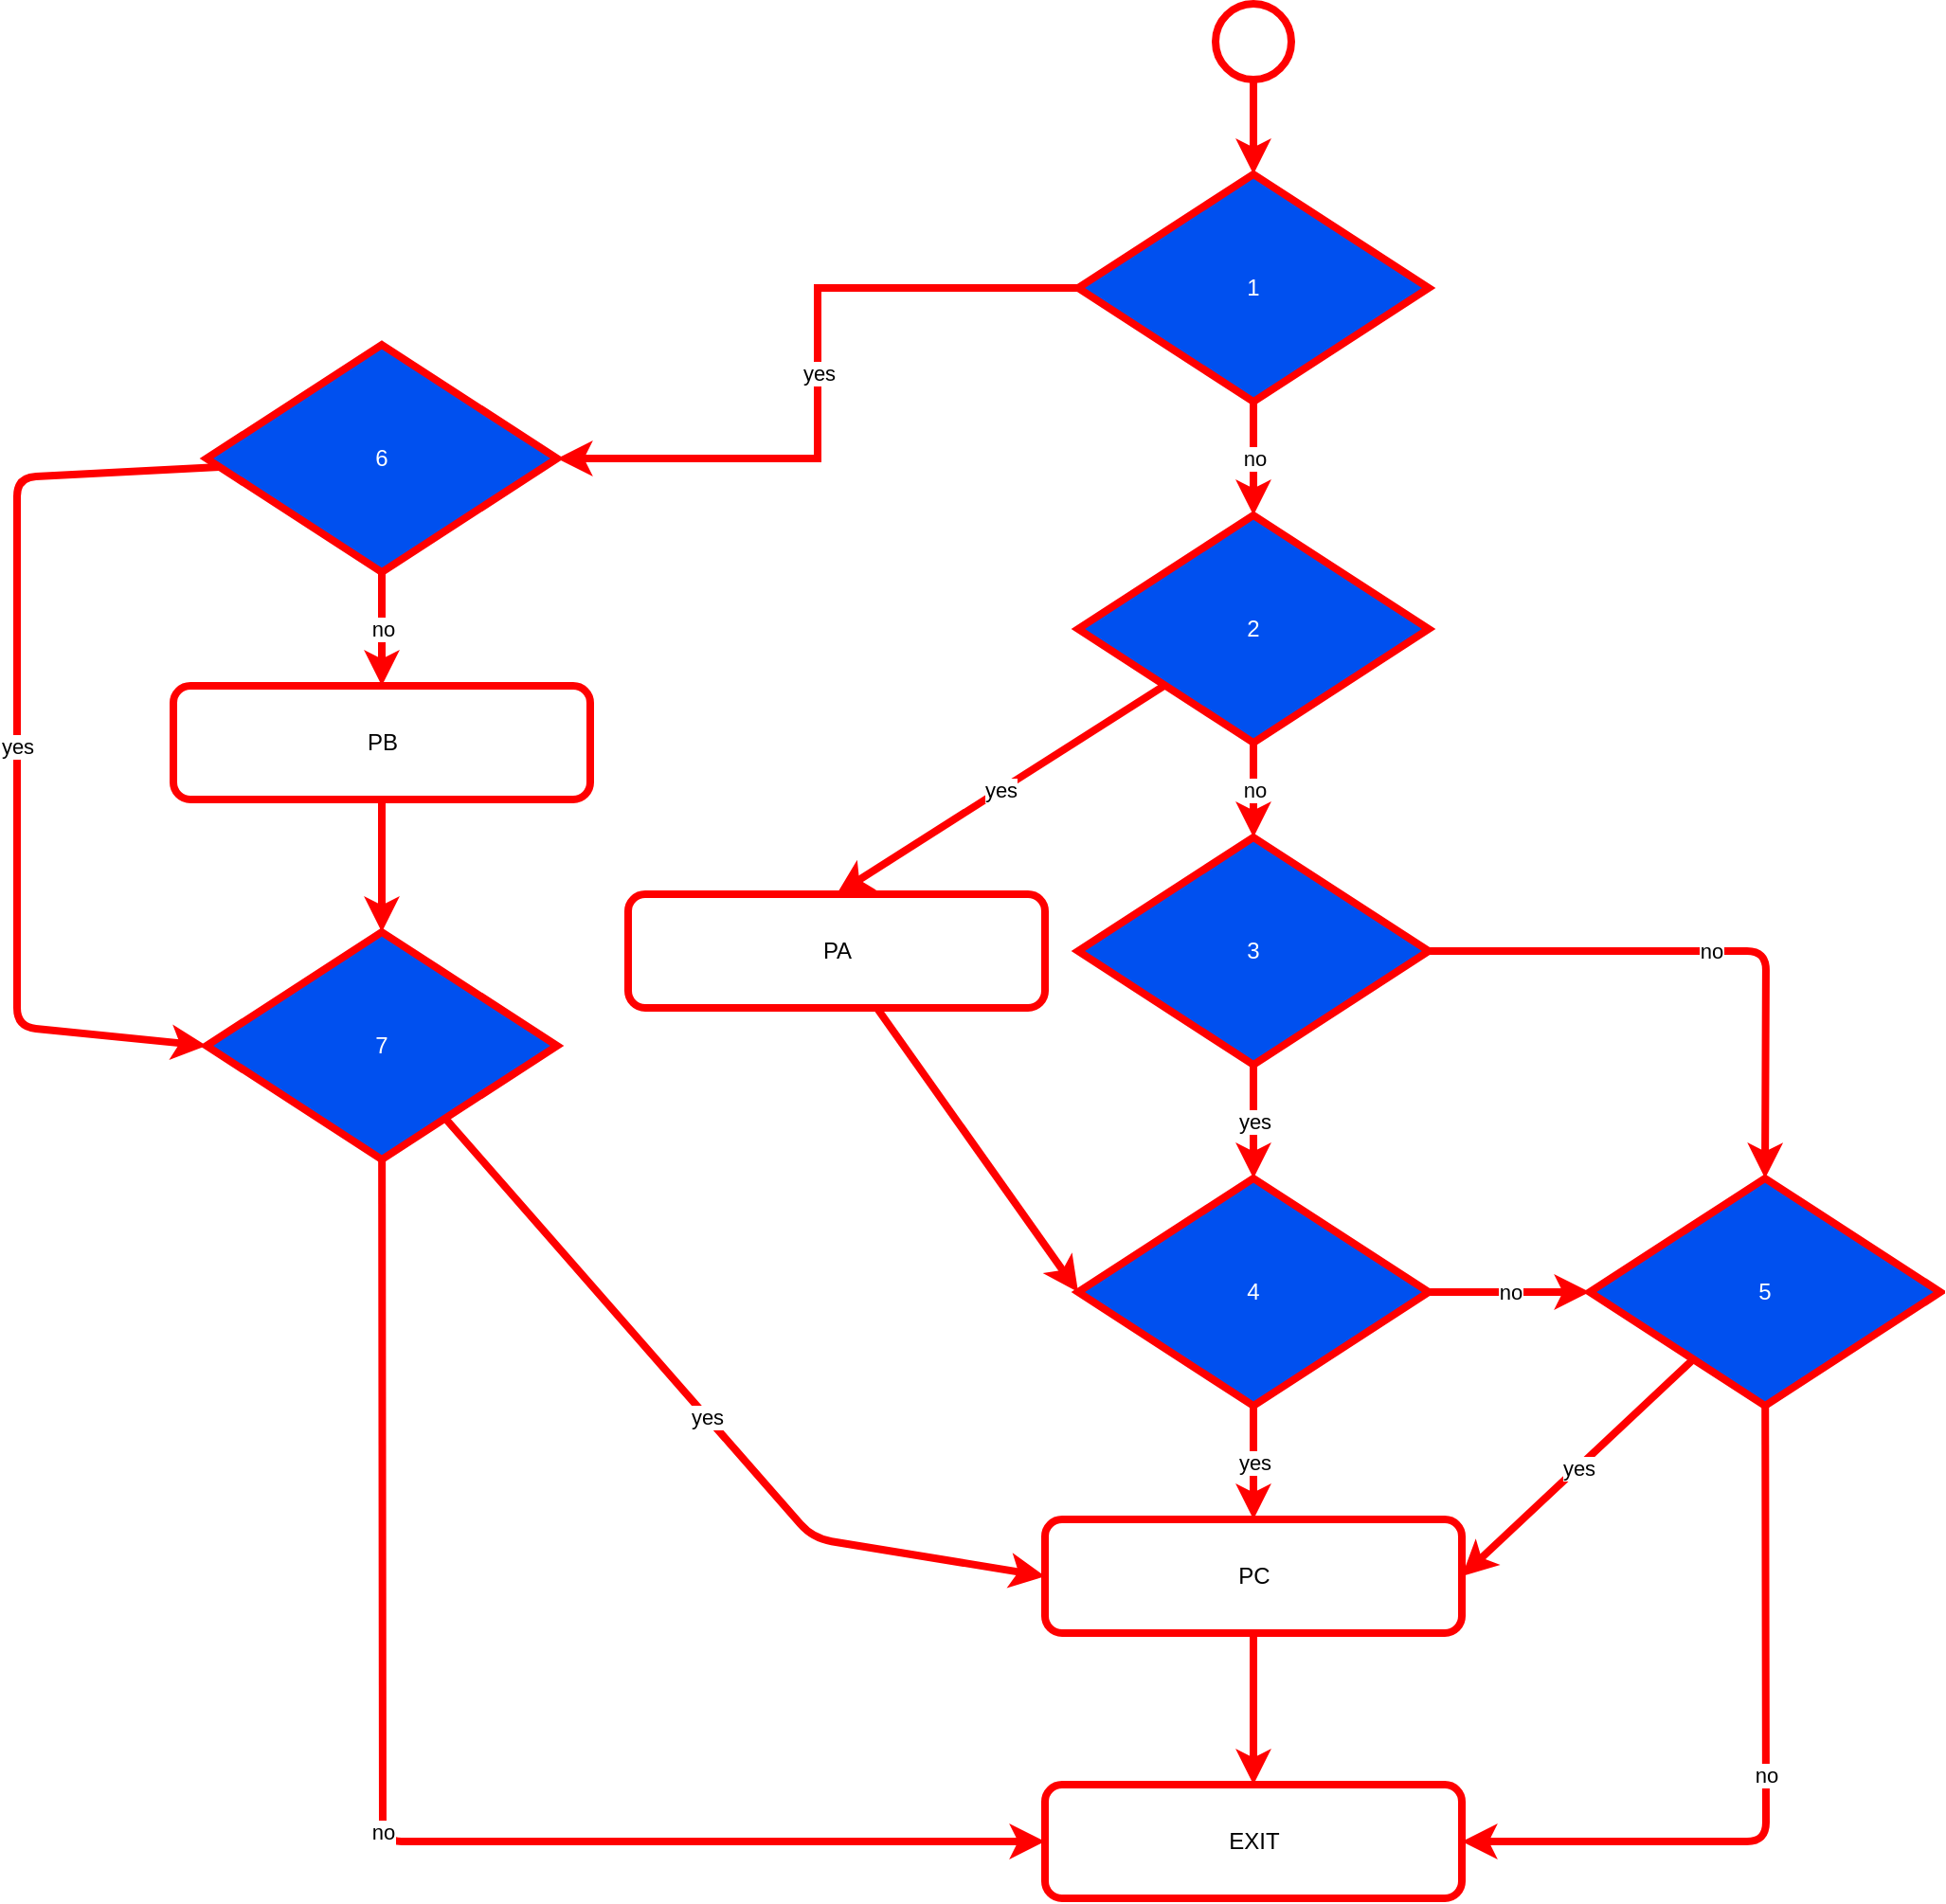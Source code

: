 <?xml version='1.0' encoding='utf-8'?>
<mxfile version="26.0.9">
  <diagram id="cO7jFfkOg7ThRzreBeMR" name="Page-1">
    <mxGraphModel dx="2284" dy="836" grid="1" gridSize="10" guides="1" tooltips="1" connect="1" arrows="1" fold="1" page="1" pageScale="1" pageWidth="850" pageHeight="1100" math="0" shadow="0">
      <root>
        <mxCell id="0" style="" />
        <mxCell id="1" parent="0" style="" />
        <mxCell id="2" style="edgeStyle=none;html=1;exitX=0.5;exitY=1;exitDx=0;exitDy=0;entryX=0.5;entryY=0;entryDx=0;entryDy=0;strokeColor=#FF0000;strokeWidth=4;" parent="1" source="10" target="7" edge="1">
          <mxGeometry relative="1" as="geometry">
            <mxPoint x="350" y="230" as="sourcePoint" />
            <mxPoint x="420" y="130" as="targetPoint" />
          </mxGeometry>
        </mxCell>
        <mxCell id="13" value="no" style="edgeStyle=none;html=1;strokeColor=#FF0000;strokeWidth=4;" parent="1" source="7" target="12" edge="1">
          <mxGeometry relative="1" as="geometry" />
        </mxCell>
        <mxCell id="e20JTyUjlTbS0Y7-oMpP-48" value="yes" style="edgeStyle=orthogonalEdgeStyle;rounded=0;orthogonalLoop=1;jettySize=auto;html=1;strokeColor=#FF0000;strokeWidth=4;" parent="1" source="7" target="21" edge="1">
          <mxGeometry relative="1" as="geometry" />
        </mxCell>
        <mxCell id="7" value="1" style="rhombus;whiteSpace=wrap;html=1;fillColor=#0050ef;fontColor=#ffffff;strokeColor=#FF0000;strokeWidth=4;" parent="1" vertex="1">
          <mxGeometry x="400" y="170" width="185" height="120" as="geometry" />
        </mxCell>
        <mxCell id="10" value="" style="ellipse;whiteSpace=wrap;html=1;aspect=fixed;strokeColor=#FF0000;strokeWidth=4;" parent="1" vertex="1">
          <mxGeometry x="472.5" y="80" width="40" height="40" as="geometry" />
        </mxCell>
        <mxCell id="26" value="" style="edgeStyle=none;html=1;strokeColor=#FF0000;strokeWidth=4;" parent="1" source="11" target="24" edge="1">
          <mxGeometry relative="1" as="geometry" />
        </mxCell>
        <mxCell id="11" value="PB" style="rounded=1;whiteSpace=wrap;html=1;strokeColor=#FF0000;strokeWidth=4;" parent="1" vertex="1">
          <mxGeometry x="-77.5" y="440" width="220" height="60" as="geometry" />
        </mxCell>
        <mxCell id="20" value="no" style="edgeStyle=none;html=1;strokeColor=#FF0000;strokeWidth=4;" parent="1" source="12" target="14" edge="1">
          <mxGeometry relative="1" as="geometry" />
        </mxCell>
        <mxCell id="28" value="yes" style="edgeStyle=none;html=1;entryX=0.5;entryY=0;entryDx=0;entryDy=0;strokeColor=#FF0000;strokeWidth=4;" parent="1" source="12" target="27" edge="1">
          <mxGeometry relative="1" as="geometry" />
        </mxCell>
        <mxCell id="12" value="2" style="rhombus;whiteSpace=wrap;html=1;fillColor=#0050ef;fontColor=#ffffff;strokeColor=#FF0000;strokeWidth=4;" parent="1" vertex="1">
          <mxGeometry x="400" y="350" width="185" height="120" as="geometry" />
        </mxCell>
        <mxCell id="18" value="no" style="edgeStyle=none;html=1;exitX=1;exitY=0.5;exitDx=0;exitDy=0;entryX=0.5;entryY=0;entryDx=0;entryDy=0;strokeColor=#FF0000;strokeWidth=4;" parent="1" source="14" target="16" edge="1">
          <mxGeometry relative="1" as="geometry">
            <Array as="points">
              <mxPoint x="763" y="580" />
            </Array>
          </mxGeometry>
        </mxCell>
        <mxCell id="19" value="yes" style="edgeStyle=none;html=1;strokeColor=#FF0000;strokeWidth=4;" parent="1" source="14" target="15" edge="1">
          <mxGeometry relative="1" as="geometry" />
        </mxCell>
        <mxCell id="14" value="3" style="rhombus;whiteSpace=wrap;html=1;fillColor=#0050ef;fontColor=#ffffff;strokeColor=#FF0000;strokeWidth=4;" parent="1" vertex="1">
          <mxGeometry x="400" y="520" width="185" height="120" as="geometry" />
        </mxCell>
        <mxCell id="17" value="no" style="edgeStyle=none;html=1;strokeColor=#FF0000;strokeWidth=4;" parent="1" source="15" target="16" edge="1">
          <mxGeometry relative="1" as="geometry" />
        </mxCell>
        <mxCell id="31" value="yes" style="edgeStyle=none;html=1;strokeColor=#FF0000;strokeWidth=4;" parent="1" source="15" target="30" edge="1">
          <mxGeometry relative="1" as="geometry" />
        </mxCell>
        <mxCell id="15" value="4" style="rhombus;whiteSpace=wrap;html=1;fillColor=#0050ef;fontColor=#ffffff;strokeColor=#FF0000;strokeWidth=4;" parent="1" vertex="1">
          <mxGeometry x="400" y="700" width="185" height="120" as="geometry" />
        </mxCell>
        <mxCell id="35" value="yes" style="edgeStyle=none;html=1;entryX=1;entryY=0.5;entryDx=0;entryDy=0;strokeColor=#FF0000;strokeWidth=4;" parent="1" source="16" target="30" edge="1">
          <mxGeometry relative="1" as="geometry" />
        </mxCell>
        <mxCell id="36" value="no" style="edgeStyle=none;html=1;entryX=1;entryY=0.5;entryDx=0;entryDy=0;strokeColor=#FF0000;strokeWidth=4;" parent="1" source="16" target="33" edge="1">
          <mxGeometry relative="1" as="geometry">
            <Array as="points">
              <mxPoint x="763" y="1050" />
            </Array>
          </mxGeometry>
        </mxCell>
        <mxCell id="16" value="5" style="rhombus;whiteSpace=wrap;html=1;fillColor=#0050ef;fontColor=#ffffff;strokeColor=#FF0000;strokeWidth=4;" parent="1" vertex="1">
          <mxGeometry x="670" y="700" width="185" height="120" as="geometry" />
        </mxCell>
        <mxCell id="23" value="no" style="edgeStyle=none;html=1;strokeColor=#FF0000;strokeWidth=4;" parent="1" source="21" target="11" edge="1">
          <mxGeometry relative="1" as="geometry" />
        </mxCell>
        <mxCell id="25" value="yes" style="edgeStyle=none;html=1;entryX=0;entryY=0.5;entryDx=0;entryDy=0;strokeColor=#FF0000;strokeWidth=4;" parent="1" source="21" target="24" edge="1">
          <mxGeometry relative="1" as="geometry">
            <mxPoint x="-210" y="430" as="targetPoint" />
            <Array as="points">
              <mxPoint x="-160" y="330" />
              <mxPoint x="-160" y="620" />
            </Array>
          </mxGeometry>
        </mxCell>
        <mxCell id="21" value="6" style="rhombus;whiteSpace=wrap;html=1;fillColor=#0050ef;fontColor=#ffffff;strokeColor=#FF0000;strokeWidth=4;" parent="1" vertex="1">
          <mxGeometry x="-60" y="260" width="185" height="120" as="geometry" />
        </mxCell>
        <mxCell id="32" value="yes" style="edgeStyle=none;html=1;entryX=0;entryY=0.5;entryDx=0;entryDy=0;strokeColor=#FF0000;strokeWidth=4;" parent="1" source="24" target="30" edge="1">
          <mxGeometry relative="1" as="geometry">
            <Array as="points">
              <mxPoint x="260" y="890" />
            </Array>
          </mxGeometry>
        </mxCell>
        <mxCell id="34" value="no" style="edgeStyle=none;html=1;entryX=0;entryY=0.5;entryDx=0;entryDy=0;strokeColor=#FF0000;strokeWidth=4;" parent="1" source="24" target="33" edge="1">
          <mxGeometry relative="1" as="geometry">
            <Array as="points">
              <mxPoint x="33" y="1050" />
            </Array>
          </mxGeometry>
        </mxCell>
        <mxCell id="24" value="7" style="rhombus;whiteSpace=wrap;html=1;fillColor=#0050ef;fontColor=#ffffff;strokeColor=#FF0000;strokeWidth=4;" parent="1" vertex="1">
          <mxGeometry x="-60" y="570" width="185" height="120" as="geometry" />
        </mxCell>
        <mxCell id="29" style="edgeStyle=none;html=1;entryX=0;entryY=0.5;entryDx=0;entryDy=0;strokeColor=#FF0000;strokeWidth=4;" parent="1" source="27" target="15" edge="1">
          <mxGeometry relative="1" as="geometry" />
        </mxCell>
        <mxCell id="27" value="PA" style="rounded=1;whiteSpace=wrap;html=1;strokeColor=#FF0000;strokeWidth=4;" parent="1" vertex="1">
          <mxGeometry x="162.5" y="550" width="220" height="60" as="geometry" />
        </mxCell>
        <mxCell id="39" style="edgeStyle=none;html=1;entryX=0.5;entryY=0;entryDx=0;entryDy=0;strokeColor=#FF0000;strokeWidth=4;" parent="1" source="30" target="33" edge="1">
          <mxGeometry relative="1" as="geometry" />
        </mxCell>
        <mxCell id="30" value="PC" style="rounded=1;whiteSpace=wrap;html=1;strokeColor=#FF0000;strokeWidth=4;" parent="1" vertex="1">
          <mxGeometry x="382.5" y="880" width="220" height="60" as="geometry" />
        </mxCell>
        <mxCell id="33" value="EXIT" style="rounded=1;whiteSpace=wrap;html=1;strokeColor=#FF0000;strokeWidth=4;" parent="1" vertex="1">
          <mxGeometry x="382.5" y="1020" width="220" height="60" as="geometry" />
        </mxCell>
      </root>
    </mxGraphModel>
  </diagram>
</mxfile>